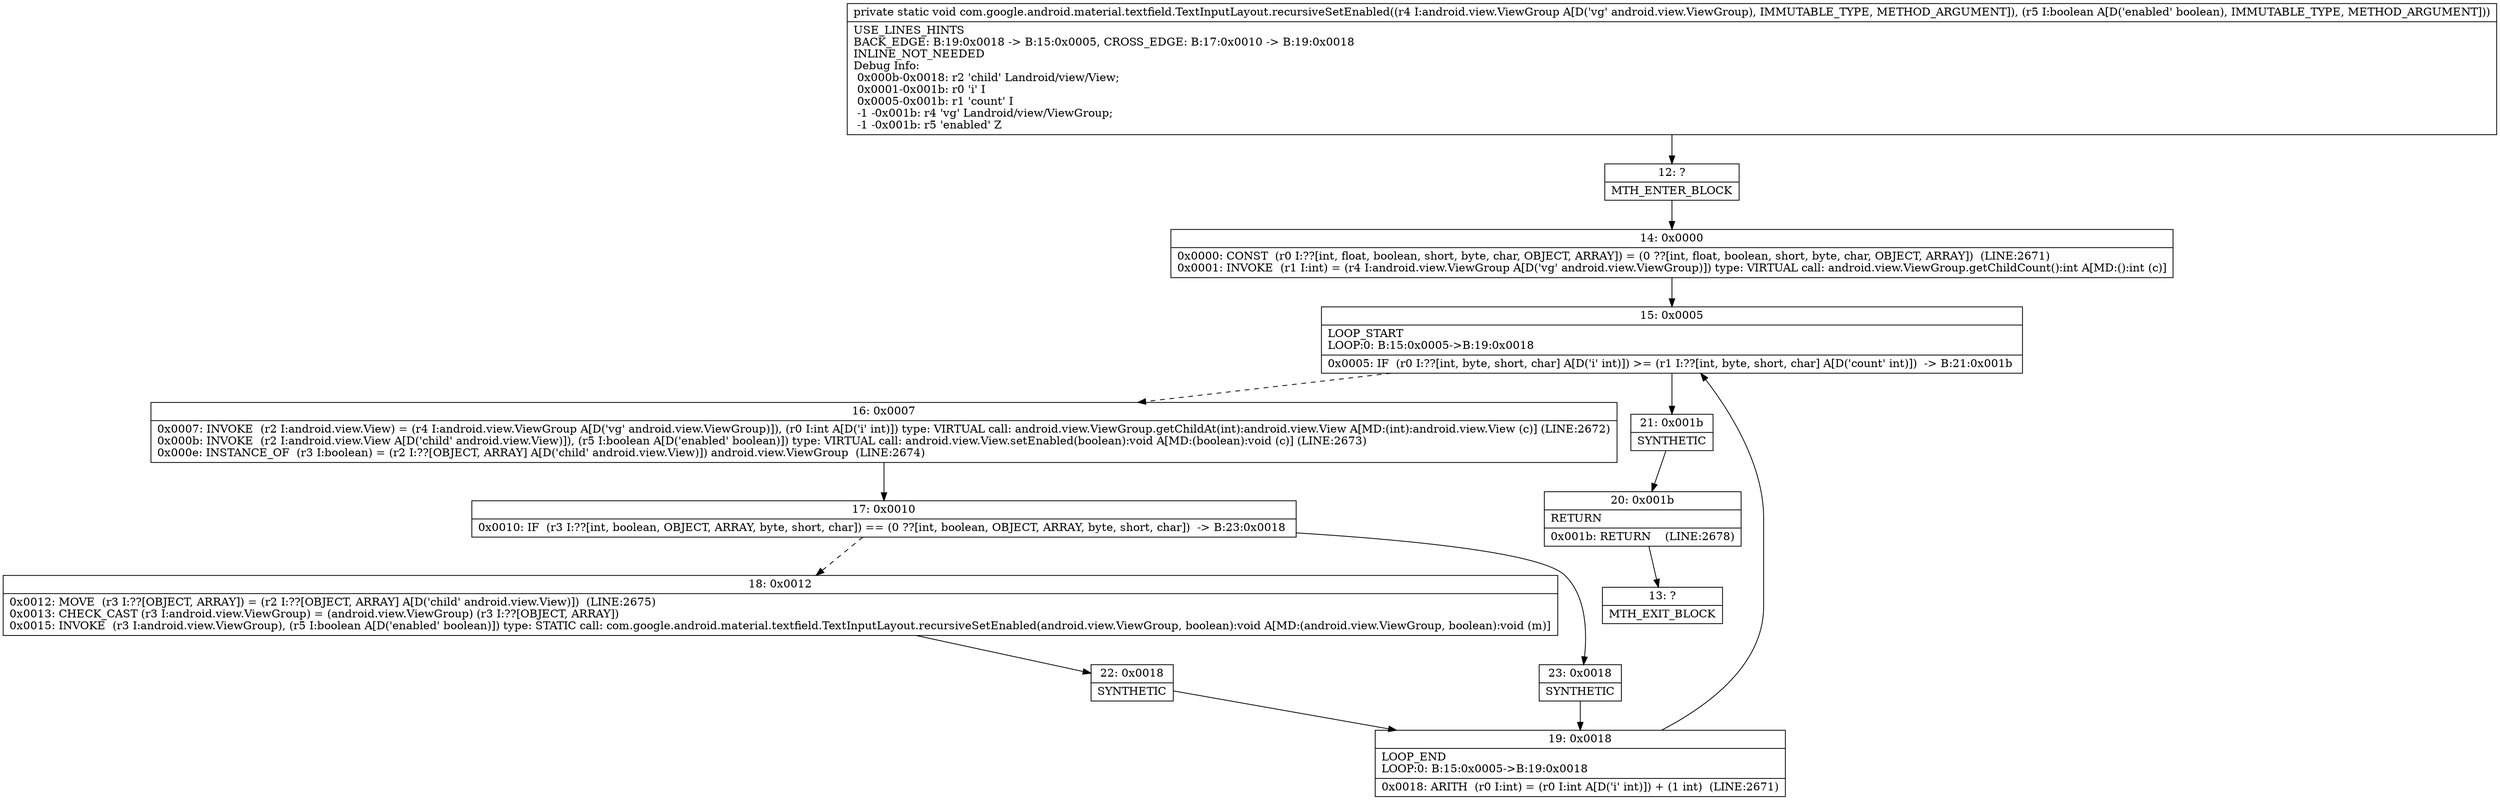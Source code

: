 digraph "CFG forcom.google.android.material.textfield.TextInputLayout.recursiveSetEnabled(Landroid\/view\/ViewGroup;Z)V" {
Node_12 [shape=record,label="{12\:\ ?|MTH_ENTER_BLOCK\l}"];
Node_14 [shape=record,label="{14\:\ 0x0000|0x0000: CONST  (r0 I:??[int, float, boolean, short, byte, char, OBJECT, ARRAY]) = (0 ??[int, float, boolean, short, byte, char, OBJECT, ARRAY])  (LINE:2671)\l0x0001: INVOKE  (r1 I:int) = (r4 I:android.view.ViewGroup A[D('vg' android.view.ViewGroup)]) type: VIRTUAL call: android.view.ViewGroup.getChildCount():int A[MD:():int (c)]\l}"];
Node_15 [shape=record,label="{15\:\ 0x0005|LOOP_START\lLOOP:0: B:15:0x0005\-\>B:19:0x0018\l|0x0005: IF  (r0 I:??[int, byte, short, char] A[D('i' int)]) \>= (r1 I:??[int, byte, short, char] A[D('count' int)])  \-\> B:21:0x001b \l}"];
Node_16 [shape=record,label="{16\:\ 0x0007|0x0007: INVOKE  (r2 I:android.view.View) = (r4 I:android.view.ViewGroup A[D('vg' android.view.ViewGroup)]), (r0 I:int A[D('i' int)]) type: VIRTUAL call: android.view.ViewGroup.getChildAt(int):android.view.View A[MD:(int):android.view.View (c)] (LINE:2672)\l0x000b: INVOKE  (r2 I:android.view.View A[D('child' android.view.View)]), (r5 I:boolean A[D('enabled' boolean)]) type: VIRTUAL call: android.view.View.setEnabled(boolean):void A[MD:(boolean):void (c)] (LINE:2673)\l0x000e: INSTANCE_OF  (r3 I:boolean) = (r2 I:??[OBJECT, ARRAY] A[D('child' android.view.View)]) android.view.ViewGroup  (LINE:2674)\l}"];
Node_17 [shape=record,label="{17\:\ 0x0010|0x0010: IF  (r3 I:??[int, boolean, OBJECT, ARRAY, byte, short, char]) == (0 ??[int, boolean, OBJECT, ARRAY, byte, short, char])  \-\> B:23:0x0018 \l}"];
Node_18 [shape=record,label="{18\:\ 0x0012|0x0012: MOVE  (r3 I:??[OBJECT, ARRAY]) = (r2 I:??[OBJECT, ARRAY] A[D('child' android.view.View)])  (LINE:2675)\l0x0013: CHECK_CAST (r3 I:android.view.ViewGroup) = (android.view.ViewGroup) (r3 I:??[OBJECT, ARRAY]) \l0x0015: INVOKE  (r3 I:android.view.ViewGroup), (r5 I:boolean A[D('enabled' boolean)]) type: STATIC call: com.google.android.material.textfield.TextInputLayout.recursiveSetEnabled(android.view.ViewGroup, boolean):void A[MD:(android.view.ViewGroup, boolean):void (m)]\l}"];
Node_22 [shape=record,label="{22\:\ 0x0018|SYNTHETIC\l}"];
Node_19 [shape=record,label="{19\:\ 0x0018|LOOP_END\lLOOP:0: B:15:0x0005\-\>B:19:0x0018\l|0x0018: ARITH  (r0 I:int) = (r0 I:int A[D('i' int)]) + (1 int)  (LINE:2671)\l}"];
Node_23 [shape=record,label="{23\:\ 0x0018|SYNTHETIC\l}"];
Node_21 [shape=record,label="{21\:\ 0x001b|SYNTHETIC\l}"];
Node_20 [shape=record,label="{20\:\ 0x001b|RETURN\l|0x001b: RETURN    (LINE:2678)\l}"];
Node_13 [shape=record,label="{13\:\ ?|MTH_EXIT_BLOCK\l}"];
MethodNode[shape=record,label="{private static void com.google.android.material.textfield.TextInputLayout.recursiveSetEnabled((r4 I:android.view.ViewGroup A[D('vg' android.view.ViewGroup), IMMUTABLE_TYPE, METHOD_ARGUMENT]), (r5 I:boolean A[D('enabled' boolean), IMMUTABLE_TYPE, METHOD_ARGUMENT]))  | USE_LINES_HINTS\lBACK_EDGE: B:19:0x0018 \-\> B:15:0x0005, CROSS_EDGE: B:17:0x0010 \-\> B:19:0x0018\lINLINE_NOT_NEEDED\lDebug Info:\l  0x000b\-0x0018: r2 'child' Landroid\/view\/View;\l  0x0001\-0x001b: r0 'i' I\l  0x0005\-0x001b: r1 'count' I\l  \-1 \-0x001b: r4 'vg' Landroid\/view\/ViewGroup;\l  \-1 \-0x001b: r5 'enabled' Z\l}"];
MethodNode -> Node_12;Node_12 -> Node_14;
Node_14 -> Node_15;
Node_15 -> Node_16[style=dashed];
Node_15 -> Node_21;
Node_16 -> Node_17;
Node_17 -> Node_18[style=dashed];
Node_17 -> Node_23;
Node_18 -> Node_22;
Node_22 -> Node_19;
Node_19 -> Node_15;
Node_23 -> Node_19;
Node_21 -> Node_20;
Node_20 -> Node_13;
}

